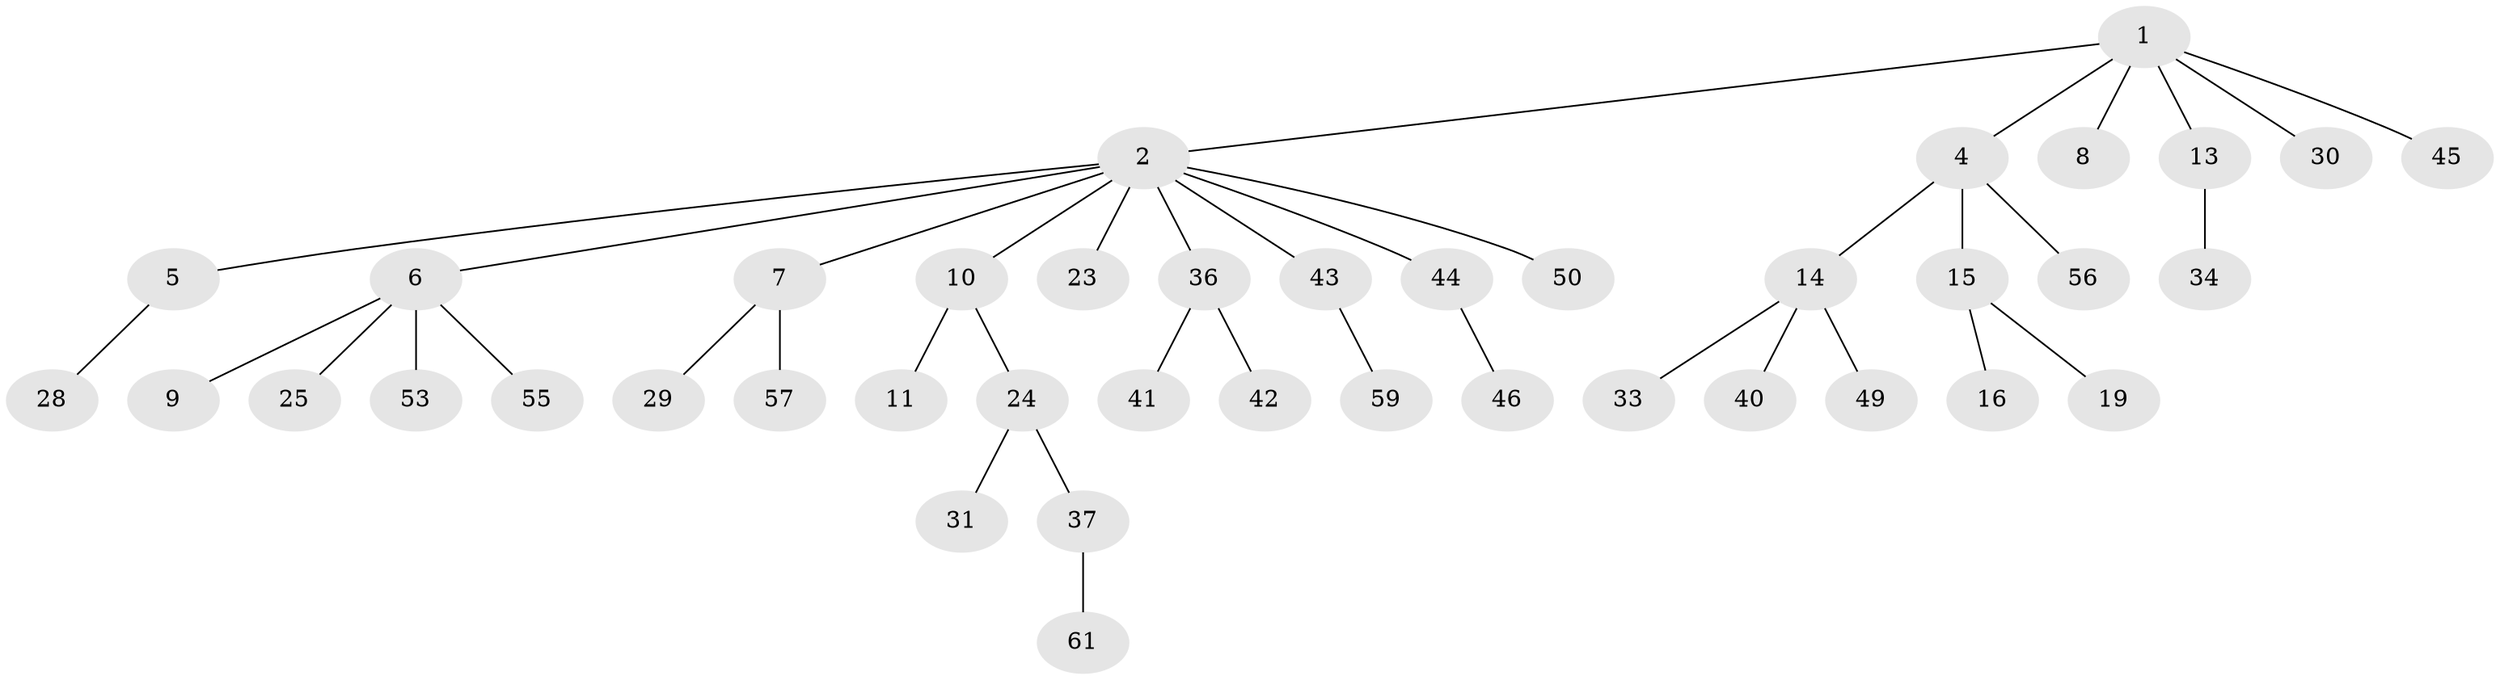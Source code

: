 // original degree distribution, {7: 0.016129032258064516, 8: 0.016129032258064516, 4: 0.04838709677419355, 5: 0.016129032258064516, 3: 0.11290322580645161, 6: 0.016129032258064516, 2: 0.24193548387096775, 1: 0.532258064516129}
// Generated by graph-tools (version 1.1) at 2025/11/02/27/25 16:11:24]
// undirected, 41 vertices, 40 edges
graph export_dot {
graph [start="1"]
  node [color=gray90,style=filled];
  1 [super="+12"];
  2 [super="+3"];
  4 [super="+20"];
  5 [super="+48"];
  6 [super="+35"];
  7 [super="+18"];
  8 [super="+26"];
  9 [super="+32"];
  10;
  11 [super="+39"];
  13 [super="+22"];
  14 [super="+21"];
  15 [super="+54"];
  16 [super="+17"];
  19;
  23;
  24 [super="+27"];
  25;
  28;
  29;
  30 [super="+47"];
  31 [super="+51"];
  33;
  34;
  36 [super="+38"];
  37;
  40 [super="+62"];
  41 [super="+60"];
  42 [super="+52"];
  43 [super="+58"];
  44;
  45;
  46;
  49;
  50;
  53;
  55;
  56;
  57;
  59;
  61;
  1 -- 2;
  1 -- 4;
  1 -- 8;
  1 -- 13;
  1 -- 30;
  1 -- 45;
  2 -- 6;
  2 -- 10;
  2 -- 36;
  2 -- 43;
  2 -- 44;
  2 -- 50;
  2 -- 7;
  2 -- 5;
  2 -- 23;
  4 -- 14;
  4 -- 15;
  4 -- 56;
  5 -- 28;
  6 -- 9;
  6 -- 25;
  6 -- 53;
  6 -- 55;
  7 -- 57;
  7 -- 29;
  10 -- 11;
  10 -- 24;
  13 -- 34;
  14 -- 33;
  14 -- 40;
  14 -- 49;
  15 -- 16;
  15 -- 19;
  24 -- 37;
  24 -- 31;
  36 -- 41;
  36 -- 42;
  37 -- 61;
  43 -- 59;
  44 -- 46;
}
